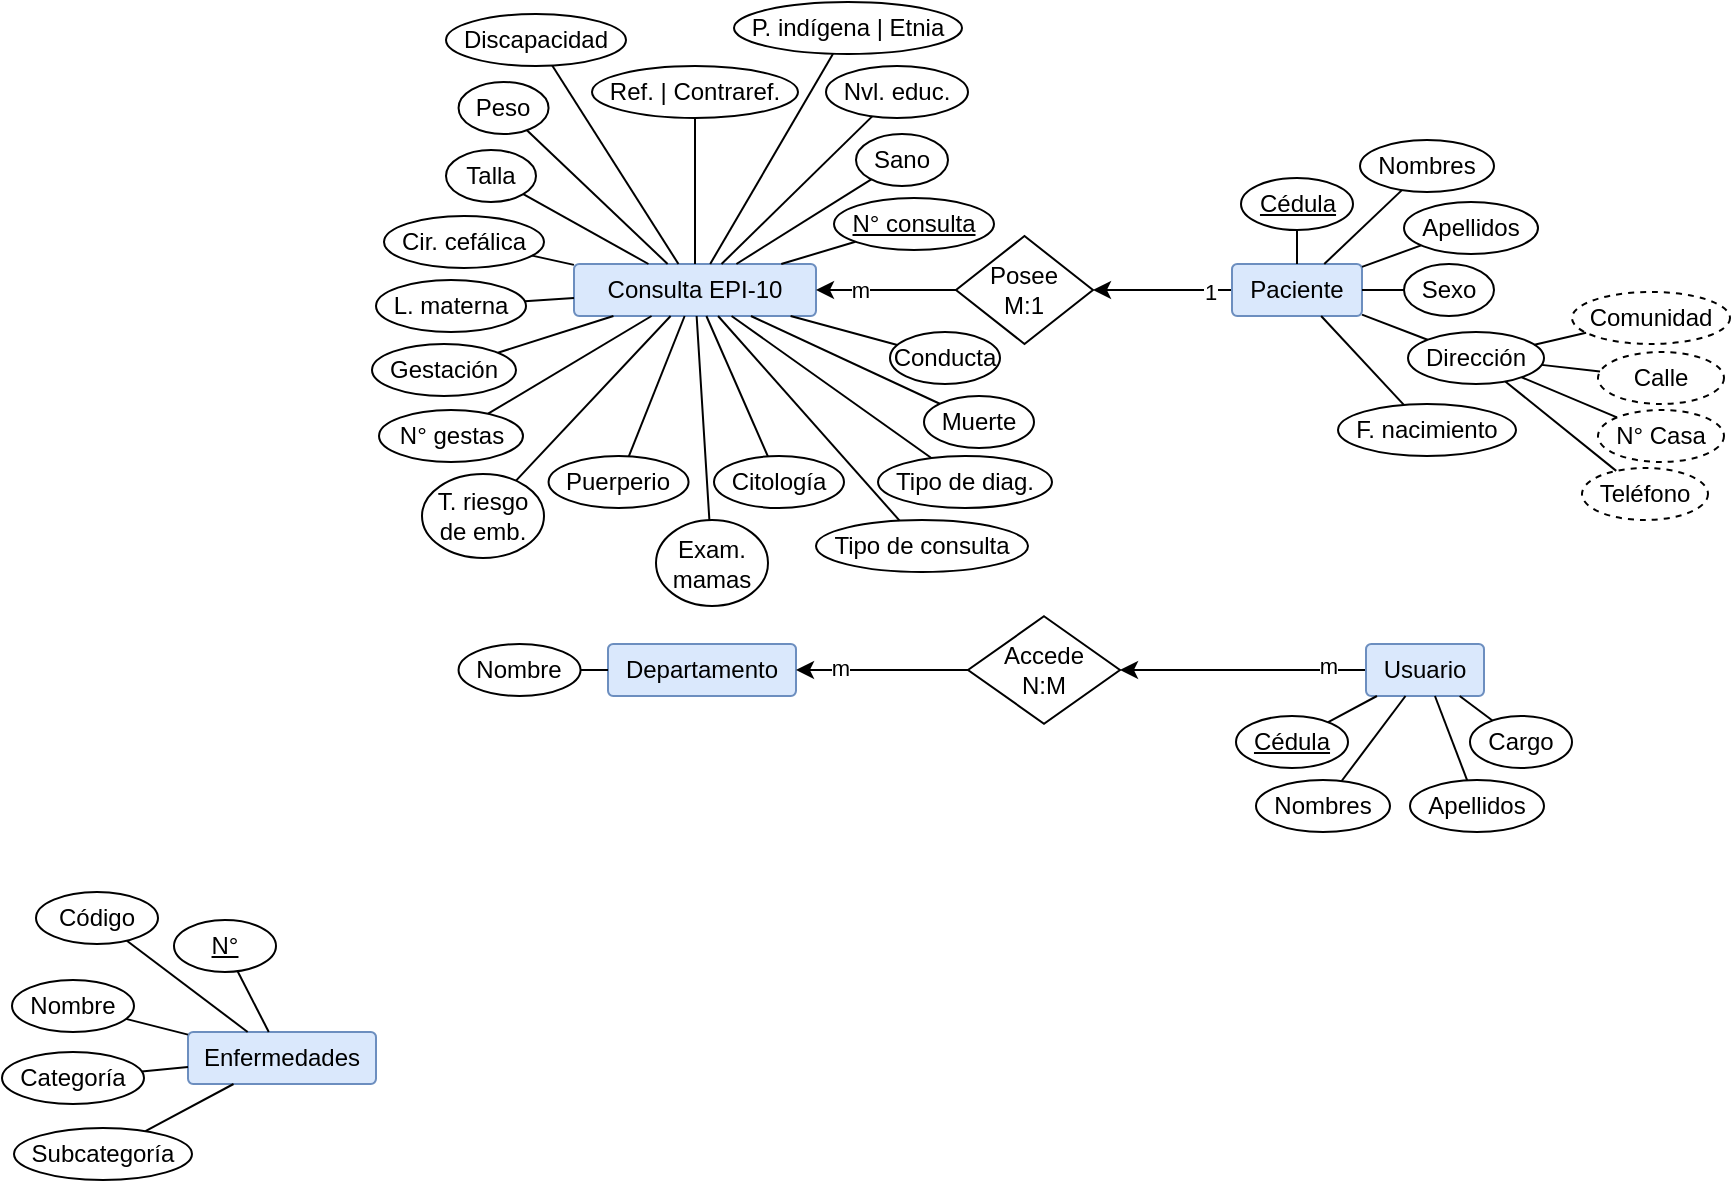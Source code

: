 <mxfile version="20.8.16" type="device"><diagram id="yzgNqATchkXuXgq9bFou" name="DER"><mxGraphModel dx="990" dy="439" grid="0" gridSize="10" guides="1" tooltips="1" connect="1" arrows="1" fold="1" page="1" pageScale="1" pageWidth="1100" pageHeight="850" math="0" shadow="0"><root><mxCell id="0"/><mxCell id="1" parent="0"/><mxCell id="bRn__jUYwNynm54HZLSZ-1" value="Departamento" style="rounded=1;arcSize=10;whiteSpace=wrap;html=1;align=center;fillColor=#dae8fc;strokeColor=#6c8ebf;" parent="1" vertex="1"><mxGeometry x="346" y="516" width="94" height="26" as="geometry"/></mxCell><mxCell id="bRn__jUYwNynm54HZLSZ-7" style="rounded=0;orthogonalLoop=1;jettySize=auto;html=1;endArrow=none;endFill=0;" parent="1" source="bRn__jUYwNynm54HZLSZ-2" target="bRn__jUYwNynm54HZLSZ-1" edge="1"><mxGeometry relative="1" as="geometry"/></mxCell><mxCell id="bRn__jUYwNynm54HZLSZ-2" value="Nombre" style="ellipse;whiteSpace=wrap;html=1;align=center;" parent="1" vertex="1"><mxGeometry x="271.28" y="516" width="61" height="26" as="geometry"/></mxCell><mxCell id="bRn__jUYwNynm54HZLSZ-38" style="edgeStyle=none;rounded=0;orthogonalLoop=1;jettySize=auto;html=1;startArrow=none;startFill=0;endArrow=classic;endFill=1;" parent="1" source="bRn__jUYwNynm54HZLSZ-6" target="bRn__jUYwNynm54HZLSZ-37" edge="1"><mxGeometry relative="1" as="geometry"/></mxCell><mxCell id="bRn__jUYwNynm54HZLSZ-64" value="1" style="edgeLabel;html=1;align=center;verticalAlign=middle;resizable=0;points=[];" parent="bRn__jUYwNynm54HZLSZ-38" vertex="1" connectable="0"><mxGeometry x="-0.676" y="1" relative="1" as="geometry"><mxPoint as="offset"/></mxGeometry></mxCell><mxCell id="bRn__jUYwNynm54HZLSZ-6" value="Paciente" style="rounded=1;arcSize=10;whiteSpace=wrap;html=1;align=center;fillColor=#dae8fc;strokeColor=#6c8ebf;" parent="1" vertex="1"><mxGeometry x="658" y="326" width="65" height="26" as="geometry"/></mxCell><mxCell id="bRn__jUYwNynm54HZLSZ-12" style="edgeStyle=none;rounded=0;orthogonalLoop=1;jettySize=auto;html=1;endArrow=none;endFill=0;" parent="1" source="bRn__jUYwNynm54HZLSZ-8" target="bRn__jUYwNynm54HZLSZ-6" edge="1"><mxGeometry relative="1" as="geometry"/></mxCell><mxCell id="bRn__jUYwNynm54HZLSZ-8" value="Cédula" style="ellipse;whiteSpace=wrap;html=1;align=center;fontStyle=4;" parent="1" vertex="1"><mxGeometry x="662.5" y="283" width="56" height="26" as="geometry"/></mxCell><mxCell id="bRn__jUYwNynm54HZLSZ-11" style="edgeStyle=none;rounded=0;orthogonalLoop=1;jettySize=auto;html=1;endArrow=none;endFill=0;" parent="1" source="bRn__jUYwNynm54HZLSZ-9" target="bRn__jUYwNynm54HZLSZ-6" edge="1"><mxGeometry relative="1" as="geometry"/></mxCell><mxCell id="bRn__jUYwNynm54HZLSZ-9" value="Nombres" style="ellipse;whiteSpace=wrap;html=1;align=center;" parent="1" vertex="1"><mxGeometry x="722" y="264" width="67" height="26" as="geometry"/></mxCell><mxCell id="bRn__jUYwNynm54HZLSZ-13" style="edgeStyle=none;rounded=0;orthogonalLoop=1;jettySize=auto;html=1;endArrow=none;endFill=0;" parent="1" source="bRn__jUYwNynm54HZLSZ-10" target="bRn__jUYwNynm54HZLSZ-6" edge="1"><mxGeometry relative="1" as="geometry"/></mxCell><mxCell id="bRn__jUYwNynm54HZLSZ-10" value="Apellidos" style="ellipse;whiteSpace=wrap;html=1;align=center;" parent="1" vertex="1"><mxGeometry x="744" y="295" width="67" height="26" as="geometry"/></mxCell><mxCell id="bRn__jUYwNynm54HZLSZ-15" style="edgeStyle=none;rounded=0;orthogonalLoop=1;jettySize=auto;html=1;endArrow=none;endFill=0;" parent="1" source="bRn__jUYwNynm54HZLSZ-14" target="bRn__jUYwNynm54HZLSZ-6" edge="1"><mxGeometry relative="1" as="geometry"/></mxCell><mxCell id="bRn__jUYwNynm54HZLSZ-14" value="F. nacimiento" style="ellipse;whiteSpace=wrap;html=1;align=center;" parent="1" vertex="1"><mxGeometry x="711" y="396" width="89" height="26" as="geometry"/></mxCell><mxCell id="bRn__jUYwNynm54HZLSZ-28" style="edgeStyle=none;rounded=0;orthogonalLoop=1;jettySize=auto;html=1;endArrow=classic;endFill=1;startArrow=none;startFill=0;" parent="1" source="bRn__jUYwNynm54HZLSZ-16" target="bRn__jUYwNynm54HZLSZ-27" edge="1"><mxGeometry relative="1" as="geometry"/></mxCell><mxCell id="bRn__jUYwNynm54HZLSZ-68" value="m" style="edgeLabel;html=1;align=center;verticalAlign=middle;resizable=0;points=[];" parent="bRn__jUYwNynm54HZLSZ-28" vertex="1" connectable="0"><mxGeometry x="-0.694" y="-2" relative="1" as="geometry"><mxPoint as="offset"/></mxGeometry></mxCell><mxCell id="bRn__jUYwNynm54HZLSZ-16" value="Usuario" style="rounded=1;arcSize=10;whiteSpace=wrap;html=1;align=center;fillColor=#dae8fc;strokeColor=#6c8ebf;" parent="1" vertex="1"><mxGeometry x="725" y="516" width="59" height="26" as="geometry"/></mxCell><mxCell id="bRn__jUYwNynm54HZLSZ-22" style="edgeStyle=none;rounded=0;orthogonalLoop=1;jettySize=auto;html=1;endArrow=none;endFill=0;" parent="1" source="bRn__jUYwNynm54HZLSZ-19" target="bRn__jUYwNynm54HZLSZ-16" edge="1"><mxGeometry relative="1" as="geometry"/></mxCell><mxCell id="bRn__jUYwNynm54HZLSZ-19" value="Cédula" style="ellipse;whiteSpace=wrap;html=1;align=center;fontStyle=4;" parent="1" vertex="1"><mxGeometry x="660" y="552" width="56" height="26" as="geometry"/></mxCell><mxCell id="bRn__jUYwNynm54HZLSZ-23" style="edgeStyle=none;rounded=0;orthogonalLoop=1;jettySize=auto;html=1;endArrow=none;endFill=0;" parent="1" source="bRn__jUYwNynm54HZLSZ-20" target="bRn__jUYwNynm54HZLSZ-16" edge="1"><mxGeometry relative="1" as="geometry"/></mxCell><mxCell id="bRn__jUYwNynm54HZLSZ-20" value="Nombres" style="ellipse;whiteSpace=wrap;html=1;align=center;" parent="1" vertex="1"><mxGeometry x="670" y="584" width="67" height="26" as="geometry"/></mxCell><mxCell id="bRn__jUYwNynm54HZLSZ-24" style="edgeStyle=none;rounded=0;orthogonalLoop=1;jettySize=auto;html=1;endArrow=none;endFill=0;" parent="1" source="bRn__jUYwNynm54HZLSZ-21" target="bRn__jUYwNynm54HZLSZ-16" edge="1"><mxGeometry relative="1" as="geometry"/></mxCell><mxCell id="bRn__jUYwNynm54HZLSZ-21" value="Apellidos" style="ellipse;whiteSpace=wrap;html=1;align=center;" parent="1" vertex="1"><mxGeometry x="747" y="584" width="67" height="26" as="geometry"/></mxCell><mxCell id="bRn__jUYwNynm54HZLSZ-26" style="edgeStyle=none;rounded=0;orthogonalLoop=1;jettySize=auto;html=1;endArrow=none;endFill=0;" parent="1" source="bRn__jUYwNynm54HZLSZ-25" target="bRn__jUYwNynm54HZLSZ-16" edge="1"><mxGeometry relative="1" as="geometry"/></mxCell><mxCell id="bRn__jUYwNynm54HZLSZ-25" value="Cargo" style="ellipse;whiteSpace=wrap;html=1;align=center;" parent="1" vertex="1"><mxGeometry x="777" y="552" width="51" height="26" as="geometry"/></mxCell><mxCell id="bRn__jUYwNynm54HZLSZ-29" style="edgeStyle=none;rounded=0;orthogonalLoop=1;jettySize=auto;html=1;startArrow=none;startFill=0;endArrow=classic;endFill=1;" parent="1" source="bRn__jUYwNynm54HZLSZ-27" target="bRn__jUYwNynm54HZLSZ-1" edge="1"><mxGeometry relative="1" as="geometry"/></mxCell><mxCell id="bRn__jUYwNynm54HZLSZ-69" value="m" style="edgeLabel;html=1;align=center;verticalAlign=middle;resizable=0;points=[];" parent="bRn__jUYwNynm54HZLSZ-29" vertex="1" connectable="0"><mxGeometry x="0.485" y="-1" relative="1" as="geometry"><mxPoint as="offset"/></mxGeometry></mxCell><mxCell id="bRn__jUYwNynm54HZLSZ-27" value="Accede&lt;br&gt;N:M" style="shape=rhombus;perimeter=rhombusPerimeter;whiteSpace=wrap;html=1;align=center;" parent="1" vertex="1"><mxGeometry x="526" y="502.14" width="76" height="53.72" as="geometry"/></mxCell><mxCell id="bRn__jUYwNynm54HZLSZ-31" style="edgeStyle=none;rounded=0;orthogonalLoop=1;jettySize=auto;html=1;startArrow=none;startFill=0;endArrow=none;endFill=0;" parent="1" source="bRn__jUYwNynm54HZLSZ-30" target="bRn__jUYwNynm54HZLSZ-6" edge="1"><mxGeometry relative="1" as="geometry"/></mxCell><mxCell id="bRn__jUYwNynm54HZLSZ-30" value="Dirección" style="ellipse;whiteSpace=wrap;html=1;align=center;" parent="1" vertex="1"><mxGeometry x="746" y="360" width="68" height="26" as="geometry"/></mxCell><mxCell id="bRn__jUYwNynm54HZLSZ-32" value="Consulta EPI-10" style="rounded=1;arcSize=10;whiteSpace=wrap;html=1;align=center;fillColor=#dae8fc;strokeColor=#6c8ebf;" parent="1" vertex="1"><mxGeometry x="329" y="326" width="121" height="26" as="geometry"/></mxCell><mxCell id="bRn__jUYwNynm54HZLSZ-39" style="edgeStyle=none;rounded=0;orthogonalLoop=1;jettySize=auto;html=1;startArrow=none;startFill=0;endArrow=classic;endFill=1;" parent="1" source="bRn__jUYwNynm54HZLSZ-37" target="bRn__jUYwNynm54HZLSZ-32" edge="1"><mxGeometry relative="1" as="geometry"/></mxCell><mxCell id="bRn__jUYwNynm54HZLSZ-65" value="m" style="edgeLabel;html=1;align=center;verticalAlign=middle;resizable=0;points=[];" parent="bRn__jUYwNynm54HZLSZ-39" vertex="1" connectable="0"><mxGeometry x="0.605" y="1" relative="1" as="geometry"><mxPoint x="8" y="-1" as="offset"/></mxGeometry></mxCell><mxCell id="bRn__jUYwNynm54HZLSZ-37" value="Posee&lt;br&gt;M:1" style="shape=rhombus;perimeter=rhombusPerimeter;whiteSpace=wrap;html=1;align=center;" parent="1" vertex="1"><mxGeometry x="520" y="312" width="68.49" height="54" as="geometry"/></mxCell><mxCell id="bRn__jUYwNynm54HZLSZ-60" style="edgeStyle=none;rounded=0;orthogonalLoop=1;jettySize=auto;html=1;startArrow=none;startFill=0;endArrow=none;endFill=0;" parent="1" source="bRn__jUYwNynm54HZLSZ-59" target="bRn__jUYwNynm54HZLSZ-6" edge="1"><mxGeometry relative="1" as="geometry"/></mxCell><mxCell id="bRn__jUYwNynm54HZLSZ-59" value="Sexo" style="ellipse;whiteSpace=wrap;html=1;align=center;" parent="1" vertex="1"><mxGeometry x="744" y="326" width="45" height="26" as="geometry"/></mxCell><mxCell id="tqdElE_xH_qZZlYg7Elv-1" value="Comunidad" style="ellipse;whiteSpace=wrap;html=1;align=center;dashed=1;" parent="1" vertex="1"><mxGeometry x="828" y="340" width="79" height="26" as="geometry"/></mxCell><mxCell id="tqdElE_xH_qZZlYg7Elv-2" value="N° Casa" style="ellipse;whiteSpace=wrap;html=1;align=center;dashed=1;" parent="1" vertex="1"><mxGeometry x="841" y="399" width="63" height="26" as="geometry"/></mxCell><mxCell id="tqdElE_xH_qZZlYg7Elv-3" value="Teléfono" style="ellipse;whiteSpace=wrap;html=1;align=center;dashed=1;" parent="1" vertex="1"><mxGeometry x="833" y="428" width="63" height="26" as="geometry"/></mxCell><mxCell id="tqdElE_xH_qZZlYg7Elv-4" value="" style="endArrow=none;html=1;rounded=0;" parent="1" source="bRn__jUYwNynm54HZLSZ-30" target="tqdElE_xH_qZZlYg7Elv-1" edge="1"><mxGeometry relative="1" as="geometry"><mxPoint x="678" y="408" as="sourcePoint"/><mxPoint x="838" y="408" as="targetPoint"/></mxGeometry></mxCell><mxCell id="tqdElE_xH_qZZlYg7Elv-5" value="" style="endArrow=none;html=1;rounded=0;" parent="1" source="bRn__jUYwNynm54HZLSZ-30" target="tqdElE_xH_qZZlYg7Elv-2" edge="1"><mxGeometry relative="1" as="geometry"><mxPoint x="818.956" y="376.187" as="sourcePoint"/><mxPoint x="848.767" y="368.784" as="targetPoint"/></mxGeometry></mxCell><mxCell id="tqdElE_xH_qZZlYg7Elv-6" value="" style="endArrow=none;html=1;rounded=0;" parent="1" source="bRn__jUYwNynm54HZLSZ-30" target="tqdElE_xH_qZZlYg7Elv-3" edge="1"><mxGeometry relative="1" as="geometry"><mxPoint x="820.207" y="388.967" as="sourcePoint"/><mxPoint x="846.065" y="394.406" as="targetPoint"/></mxGeometry></mxCell><mxCell id="tqdElE_xH_qZZlYg7Elv-7" value="Calle" style="ellipse;whiteSpace=wrap;html=1;align=center;dashed=1;" parent="1" vertex="1"><mxGeometry x="841" y="370" width="63" height="26" as="geometry"/></mxCell><mxCell id="tqdElE_xH_qZZlYg7Elv-8" value="" style="endArrow=none;html=1;rounded=0;" parent="1" source="bRn__jUYwNynm54HZLSZ-30" target="tqdElE_xH_qZZlYg7Elv-7" edge="1"><mxGeometry relative="1" as="geometry"><mxPoint x="818.956" y="376.187" as="sourcePoint"/><mxPoint x="848.767" y="368.784" as="targetPoint"/></mxGeometry></mxCell><mxCell id="tqdElE_xH_qZZlYg7Elv-9" value="Enfermedades" style="rounded=1;arcSize=10;whiteSpace=wrap;html=1;align=center;fillColor=#dae8fc;strokeColor=#6c8ebf;" parent="1" vertex="1"><mxGeometry x="136" y="710" width="94" height="26" as="geometry"/></mxCell><mxCell id="tqdElE_xH_qZZlYg7Elv-10" value="Nombre" style="ellipse;whiteSpace=wrap;html=1;align=center;" parent="1" vertex="1"><mxGeometry x="48" y="684" width="61" height="26" as="geometry"/></mxCell><mxCell id="tqdElE_xH_qZZlYg7Elv-12" value="Categoría" style="ellipse;whiteSpace=wrap;html=1;align=center;" parent="1" vertex="1"><mxGeometry x="43" y="720" width="71" height="26" as="geometry"/></mxCell><mxCell id="tqdElE_xH_qZZlYg7Elv-13" value="Subcategoría" style="ellipse;whiteSpace=wrap;html=1;align=center;" parent="1" vertex="1"><mxGeometry x="49" y="758" width="89" height="26" as="geometry"/></mxCell><mxCell id="tqdElE_xH_qZZlYg7Elv-15" value="" style="endArrow=none;html=1;rounded=0;" parent="1" source="tqdElE_xH_qZZlYg7Elv-19" target="tqdElE_xH_qZZlYg7Elv-9" edge="1"><mxGeometry relative="1" as="geometry"><mxPoint x="130.085" y="676.493" as="sourcePoint"/><mxPoint x="272" y="676" as="targetPoint"/></mxGeometry></mxCell><mxCell id="tqdElE_xH_qZZlYg7Elv-16" value="" style="endArrow=none;html=1;rounded=0;" parent="1" source="tqdElE_xH_qZZlYg7Elv-10" target="tqdElE_xH_qZZlYg7Elv-9" edge="1"><mxGeometry relative="1" as="geometry"><mxPoint x="140.085" y="686.493" as="sourcePoint"/><mxPoint x="178.207" y="720" as="targetPoint"/></mxGeometry></mxCell><mxCell id="tqdElE_xH_qZZlYg7Elv-17" value="" style="endArrow=none;html=1;rounded=0;" parent="1" source="tqdElE_xH_qZZlYg7Elv-12" target="tqdElE_xH_qZZlYg7Elv-9" edge="1"><mxGeometry relative="1" as="geometry"><mxPoint x="115.051" y="713.398" as="sourcePoint"/><mxPoint x="146" y="721.306" as="targetPoint"/></mxGeometry></mxCell><mxCell id="tqdElE_xH_qZZlYg7Elv-18" value="" style="endArrow=none;html=1;rounded=0;" parent="1" source="tqdElE_xH_qZZlYg7Elv-13" target="tqdElE_xH_qZZlYg7Elv-9" edge="1"><mxGeometry relative="1" as="geometry"><mxPoint x="123.094" y="740.082" as="sourcePoint"/><mxPoint x="146" y="737.498" as="targetPoint"/></mxGeometry></mxCell><mxCell id="tqdElE_xH_qZZlYg7Elv-19" value="Código" style="ellipse;whiteSpace=wrap;html=1;align=center;" parent="1" vertex="1"><mxGeometry x="60" y="640" width="61" height="26" as="geometry"/></mxCell><mxCell id="tqdElE_xH_qZZlYg7Elv-21" value="N°" style="ellipse;whiteSpace=wrap;html=1;align=center;fontStyle=4;" parent="1" vertex="1"><mxGeometry x="129" y="654" width="51" height="26" as="geometry"/></mxCell><mxCell id="tqdElE_xH_qZZlYg7Elv-22" value="" style="endArrow=none;html=1;rounded=0;" parent="1" source="tqdElE_xH_qZZlYg7Elv-21" target="tqdElE_xH_qZZlYg7Elv-9" edge="1"><mxGeometry relative="1" as="geometry"><mxPoint x="115.535" y="674.311" as="sourcePoint"/><mxPoint x="175.821" y="720" as="targetPoint"/></mxGeometry></mxCell><mxCell id="tqdElE_xH_qZZlYg7Elv-29" value="N° consulta" style="ellipse;whiteSpace=wrap;html=1;align=center;fontStyle=4;" parent="1" vertex="1"><mxGeometry x="459" y="293" width="80" height="26" as="geometry"/></mxCell><mxCell id="tqdElE_xH_qZZlYg7Elv-30" style="rounded=0;orthogonalLoop=1;jettySize=auto;html=1;endArrow=none;endFill=0;" parent="1" source="tqdElE_xH_qZZlYg7Elv-29" target="bRn__jUYwNynm54HZLSZ-32" edge="1"><mxGeometry relative="1" as="geometry"><mxPoint x="342.28" y="539.0" as="sourcePoint"/><mxPoint x="356.0" y="539.0" as="targetPoint"/></mxGeometry></mxCell><mxCell id="tqdElE_xH_qZZlYg7Elv-31" value="Sano" style="ellipse;whiteSpace=wrap;html=1;align=center;" parent="1" vertex="1"><mxGeometry x="470" y="261" width="46" height="26" as="geometry"/></mxCell><mxCell id="tqdElE_xH_qZZlYg7Elv-32" value="Nvl. educ." style="ellipse;whiteSpace=wrap;html=1;align=center;" parent="1" vertex="1"><mxGeometry x="455" y="227" width="71" height="26" as="geometry"/></mxCell><mxCell id="tqdElE_xH_qZZlYg7Elv-33" style="rounded=0;orthogonalLoop=1;jettySize=auto;html=1;endArrow=none;endFill=0;" parent="1" source="tqdElE_xH_qZZlYg7Elv-31" target="bRn__jUYwNynm54HZLSZ-32" edge="1"><mxGeometry relative="1" as="geometry"><mxPoint x="314.613" y="332.515" as="sourcePoint"/><mxPoint x="339" y="337.356" as="targetPoint"/></mxGeometry></mxCell><mxCell id="tqdElE_xH_qZZlYg7Elv-34" style="rounded=0;orthogonalLoop=1;jettySize=auto;html=1;endArrow=none;endFill=0;" parent="1" source="tqdElE_xH_qZZlYg7Elv-32" target="bRn__jUYwNynm54HZLSZ-32" edge="1"><mxGeometry relative="1" as="geometry"><mxPoint x="285.763" y="359.138" as="sourcePoint"/><mxPoint x="339" y="354.319" as="targetPoint"/></mxGeometry></mxCell><mxCell id="tqdElE_xH_qZZlYg7Elv-35" value="P. indígena | Etnia" style="ellipse;whiteSpace=wrap;html=1;align=center;" parent="1" vertex="1"><mxGeometry x="409" y="195" width="114" height="26" as="geometry"/></mxCell><mxCell id="tqdElE_xH_qZZlYg7Elv-36" style="rounded=0;orthogonalLoop=1;jettySize=auto;html=1;endArrow=none;endFill=0;" parent="1" source="tqdElE_xH_qZZlYg7Elv-35" target="bRn__jUYwNynm54HZLSZ-32" edge="1"><mxGeometry relative="1" as="geometry"><mxPoint x="288.922" y="387.118" as="sourcePoint"/><mxPoint x="361.745" y="362" as="targetPoint"/></mxGeometry></mxCell><mxCell id="tqdElE_xH_qZZlYg7Elv-37" value="Ref. | Contraref." style="ellipse;whiteSpace=wrap;html=1;align=center;" parent="1" vertex="1"><mxGeometry x="338" y="227" width="103" height="26" as="geometry"/></mxCell><mxCell id="tqdElE_xH_qZZlYg7Elv-38" style="rounded=0;orthogonalLoop=1;jettySize=auto;html=1;endArrow=none;endFill=0;" parent="1" source="tqdElE_xH_qZZlYg7Elv-37" target="bRn__jUYwNynm54HZLSZ-32" edge="1"><mxGeometry relative="1" as="geometry"><mxPoint x="298.922" y="397.118" as="sourcePoint"/><mxPoint x="377.593" y="362" as="targetPoint"/></mxGeometry></mxCell><mxCell id="tqdElE_xH_qZZlYg7Elv-39" value="Discapacidad" style="ellipse;whiteSpace=wrap;html=1;align=center;" parent="1" vertex="1"><mxGeometry x="265" y="201" width="90" height="26" as="geometry"/></mxCell><mxCell id="tqdElE_xH_qZZlYg7Elv-40" style="rounded=0;orthogonalLoop=1;jettySize=auto;html=1;endArrow=none;endFill=0;" parent="1" source="tqdElE_xH_qZZlYg7Elv-39" target="bRn__jUYwNynm54HZLSZ-32" edge="1"><mxGeometry relative="1" as="geometry"><mxPoint x="303.23" y="453.342" as="sourcePoint"/><mxPoint x="387.5" y="362" as="targetPoint"/></mxGeometry></mxCell><mxCell id="tqdElE_xH_qZZlYg7Elv-41" value="Peso" style="ellipse;whiteSpace=wrap;html=1;align=center;" parent="1" vertex="1"><mxGeometry x="271.28" y="235" width="45" height="26" as="geometry"/></mxCell><mxCell id="tqdElE_xH_qZZlYg7Elv-42" style="rounded=0;orthogonalLoop=1;jettySize=auto;html=1;endArrow=none;endFill=0;" parent="1" source="tqdElE_xH_qZZlYg7Elv-41" target="bRn__jUYwNynm54HZLSZ-32" edge="1"><mxGeometry relative="1" as="geometry"><mxPoint x="295.668" y="372.074" as="sourcePoint"/><mxPoint x="341" y="362" as="targetPoint"/></mxGeometry></mxCell><mxCell id="tqdElE_xH_qZZlYg7Elv-43" value="Talla" style="ellipse;whiteSpace=wrap;html=1;align=center;" parent="1" vertex="1"><mxGeometry x="265" y="269" width="45" height="26" as="geometry"/></mxCell><mxCell id="tqdElE_xH_qZZlYg7Elv-44" style="rounded=0;orthogonalLoop=1;jettySize=auto;html=1;endArrow=none;endFill=0;" parent="1" source="tqdElE_xH_qZZlYg7Elv-43" target="bRn__jUYwNynm54HZLSZ-32" edge="1"><mxGeometry relative="1" as="geometry"><mxPoint x="346.351" y="379.774" as="sourcePoint"/><mxPoint x="377.075" y="362" as="targetPoint"/></mxGeometry></mxCell><mxCell id="tqdElE_xH_qZZlYg7Elv-45" value="Cir. cefálica" style="ellipse;whiteSpace=wrap;html=1;align=center;" parent="1" vertex="1"><mxGeometry x="234" y="302" width="80" height="26" as="geometry"/></mxCell><mxCell id="tqdElE_xH_qZZlYg7Elv-46" style="rounded=0;orthogonalLoop=1;jettySize=auto;html=1;endArrow=none;endFill=0;" parent="1" source="tqdElE_xH_qZZlYg7Elv-45" target="bRn__jUYwNynm54HZLSZ-32" edge="1"><mxGeometry relative="1" as="geometry"><mxPoint x="384.481" y="380.468" as="sourcePoint"/><mxPoint x="393.295" y="362" as="targetPoint"/></mxGeometry></mxCell><mxCell id="tqdElE_xH_qZZlYg7Elv-47" value="L. materna" style="ellipse;whiteSpace=wrap;html=1;align=center;" parent="1" vertex="1"><mxGeometry x="230" y="334" width="75" height="26" as="geometry"/></mxCell><mxCell id="tqdElE_xH_qZZlYg7Elv-48" style="rounded=0;orthogonalLoop=1;jettySize=auto;html=1;endArrow=none;endFill=0;" parent="1" source="tqdElE_xH_qZZlYg7Elv-47" target="bRn__jUYwNynm54HZLSZ-32" edge="1"><mxGeometry relative="1" as="geometry"><mxPoint x="408.209" y="409.013" as="sourcePoint"/><mxPoint x="401.37" y="362" as="targetPoint"/></mxGeometry></mxCell><mxCell id="tqdElE_xH_qZZlYg7Elv-49" value="Gestación" style="ellipse;whiteSpace=wrap;html=1;align=center;" parent="1" vertex="1"><mxGeometry x="228" y="366" width="72" height="26" as="geometry"/></mxCell><mxCell id="tqdElE_xH_qZZlYg7Elv-50" style="rounded=0;orthogonalLoop=1;jettySize=auto;html=1;endArrow=none;endFill=0;" parent="1" source="tqdElE_xH_qZZlYg7Elv-49" target="bRn__jUYwNynm54HZLSZ-32" edge="1"><mxGeometry relative="1" as="geometry"><mxPoint x="418.209" y="419.013" as="sourcePoint"/><mxPoint x="402.317" y="362" as="targetPoint"/></mxGeometry></mxCell><mxCell id="tqdElE_xH_qZZlYg7Elv-51" value="N° gestas" style="ellipse;whiteSpace=wrap;html=1;align=center;" parent="1" vertex="1"><mxGeometry x="231.5" y="399" width="72" height="26" as="geometry"/></mxCell><mxCell id="tqdElE_xH_qZZlYg7Elv-52" style="rounded=0;orthogonalLoop=1;jettySize=auto;html=1;endArrow=none;endFill=0;" parent="1" source="tqdElE_xH_qZZlYg7Elv-51" target="bRn__jUYwNynm54HZLSZ-32" edge="1"><mxGeometry relative="1" as="geometry"><mxPoint x="470.866" y="414.896" as="sourcePoint"/><mxPoint x="413.583" y="362" as="targetPoint"/></mxGeometry></mxCell><mxCell id="tqdElE_xH_qZZlYg7Elv-53" value="T. riesgo de emb." style="ellipse;whiteSpace=wrap;html=1;align=center;" parent="1" vertex="1"><mxGeometry x="253" y="431" width="61" height="42" as="geometry"/></mxCell><mxCell id="tqdElE_xH_qZZlYg7Elv-54" style="rounded=0;orthogonalLoop=1;jettySize=auto;html=1;endArrow=none;endFill=0;" parent="1" source="tqdElE_xH_qZZlYg7Elv-53" target="bRn__jUYwNynm54HZLSZ-32" edge="1"><mxGeometry relative="1" as="geometry"><mxPoint x="480.866" y="424.896" as="sourcePoint"/><mxPoint x="429.193" y="362" as="targetPoint"/></mxGeometry></mxCell><mxCell id="tqdElE_xH_qZZlYg7Elv-55" value="Puerperio" style="ellipse;whiteSpace=wrap;html=1;align=center;" parent="1" vertex="1"><mxGeometry x="316.28" y="422" width="70" height="26" as="geometry"/></mxCell><mxCell id="tqdElE_xH_qZZlYg7Elv-56" style="rounded=0;orthogonalLoop=1;jettySize=auto;html=1;endArrow=none;endFill=0;" parent="1" source="tqdElE_xH_qZZlYg7Elv-55" target="bRn__jUYwNynm54HZLSZ-32" edge="1"><mxGeometry relative="1" as="geometry"><mxPoint x="480.866" y="424.896" as="sourcePoint"/><mxPoint x="401.185" y="362" as="targetPoint"/></mxGeometry></mxCell><mxCell id="tqdElE_xH_qZZlYg7Elv-58" value="Exam. mamas" style="ellipse;whiteSpace=wrap;html=1;align=center;" parent="1" vertex="1"><mxGeometry x="370" y="454" width="56" height="43" as="geometry"/></mxCell><mxCell id="tqdElE_xH_qZZlYg7Elv-59" style="rounded=0;orthogonalLoop=1;jettySize=auto;html=1;endArrow=none;endFill=0;" parent="1" source="tqdElE_xH_qZZlYg7Elv-58" target="bRn__jUYwNynm54HZLSZ-32" edge="1"><mxGeometry relative="1" as="geometry"><mxPoint x="490.866" y="434.896" as="sourcePoint"/><mxPoint x="423.308" y="362" as="targetPoint"/></mxGeometry></mxCell><mxCell id="tqdElE_xH_qZZlYg7Elv-60" value="Citología" style="ellipse;whiteSpace=wrap;html=1;align=center;" parent="1" vertex="1"><mxGeometry x="399" y="422" width="65" height="26" as="geometry"/></mxCell><mxCell id="tqdElE_xH_qZZlYg7Elv-61" style="rounded=0;orthogonalLoop=1;jettySize=auto;html=1;endArrow=none;endFill=0;" parent="1" source="tqdElE_xH_qZZlYg7Elv-60" target="bRn__jUYwNynm54HZLSZ-32" edge="1"><mxGeometry relative="1" as="geometry"><mxPoint x="500.866" y="444.896" as="sourcePoint"/><mxPoint x="401.447" y="362" as="targetPoint"/></mxGeometry></mxCell><mxCell id="tqdElE_xH_qZZlYg7Elv-62" value="Tipo de consulta" style="ellipse;whiteSpace=wrap;html=1;align=center;" parent="1" vertex="1"><mxGeometry x="450" y="454" width="106" height="26" as="geometry"/></mxCell><mxCell id="tqdElE_xH_qZZlYg7Elv-63" style="rounded=0;orthogonalLoop=1;jettySize=auto;html=1;endArrow=none;endFill=0;" parent="1" source="tqdElE_xH_qZZlYg7Elv-62" target="bRn__jUYwNynm54HZLSZ-32" edge="1"><mxGeometry relative="1" as="geometry"><mxPoint x="446.462" y="422.404" as="sourcePoint"/><mxPoint x="407.814" y="362" as="targetPoint"/></mxGeometry></mxCell><mxCell id="tqdElE_xH_qZZlYg7Elv-64" value="Tipo de diag." style="ellipse;whiteSpace=wrap;html=1;align=center;" parent="1" vertex="1"><mxGeometry x="481" y="422" width="87" height="26" as="geometry"/></mxCell><mxCell id="tqdElE_xH_qZZlYg7Elv-65" style="rounded=0;orthogonalLoop=1;jettySize=auto;html=1;endArrow=none;endFill=0;" parent="1" source="tqdElE_xH_qZZlYg7Elv-64" target="bRn__jUYwNynm54HZLSZ-32" edge="1"><mxGeometry relative="1" as="geometry"><mxPoint x="456.462" y="432.404" as="sourcePoint"/><mxPoint x="419.858" y="362" as="targetPoint"/></mxGeometry></mxCell><mxCell id="tqdElE_xH_qZZlYg7Elv-66" value="Muerte" style="ellipse;whiteSpace=wrap;html=1;align=center;" parent="1" vertex="1"><mxGeometry x="504" y="392" width="55" height="26" as="geometry"/></mxCell><mxCell id="tqdElE_xH_qZZlYg7Elv-67" style="rounded=0;orthogonalLoop=1;jettySize=auto;html=1;endArrow=none;endFill=0;" parent="1" source="tqdElE_xH_qZZlYg7Elv-66" target="bRn__jUYwNynm54HZLSZ-32" edge="1"><mxGeometry relative="1" as="geometry"><mxPoint x="466.462" y="442.404" as="sourcePoint"/><mxPoint x="417.781" y="362" as="targetPoint"/></mxGeometry></mxCell><mxCell id="tqdElE_xH_qZZlYg7Elv-68" value="Conducta" style="ellipse;whiteSpace=wrap;html=1;align=center;" parent="1" vertex="1"><mxGeometry x="487" y="360" width="55" height="26" as="geometry"/></mxCell><mxCell id="tqdElE_xH_qZZlYg7Elv-69" style="rounded=0;orthogonalLoop=1;jettySize=auto;html=1;endArrow=none;endFill=0;" parent="1" source="tqdElE_xH_qZZlYg7Elv-68" target="bRn__jUYwNynm54HZLSZ-32" edge="1"><mxGeometry relative="1" as="geometry"><mxPoint x="476.462" y="452.404" as="sourcePoint"/><mxPoint x="427.47" y="362" as="targetPoint"/></mxGeometry></mxCell></root></mxGraphModel></diagram></mxfile>